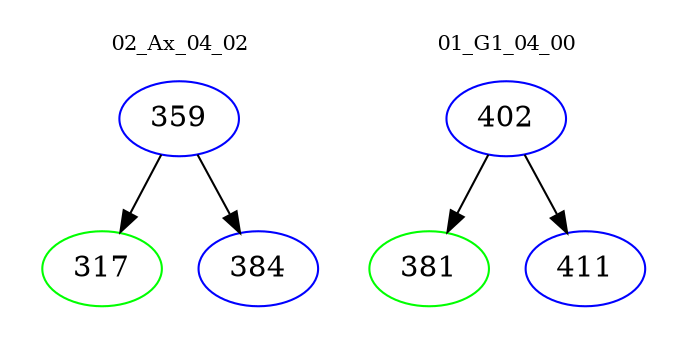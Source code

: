 digraph{
subgraph cluster_0 {
color = white
label = "02_Ax_04_02";
fontsize=10;
T0_359 [label="359", color="blue"]
T0_359 -> T0_317 [color="black"]
T0_317 [label="317", color="green"]
T0_359 -> T0_384 [color="black"]
T0_384 [label="384", color="blue"]
}
subgraph cluster_1 {
color = white
label = "01_G1_04_00";
fontsize=10;
T1_402 [label="402", color="blue"]
T1_402 -> T1_381 [color="black"]
T1_381 [label="381", color="green"]
T1_402 -> T1_411 [color="black"]
T1_411 [label="411", color="blue"]
}
}
